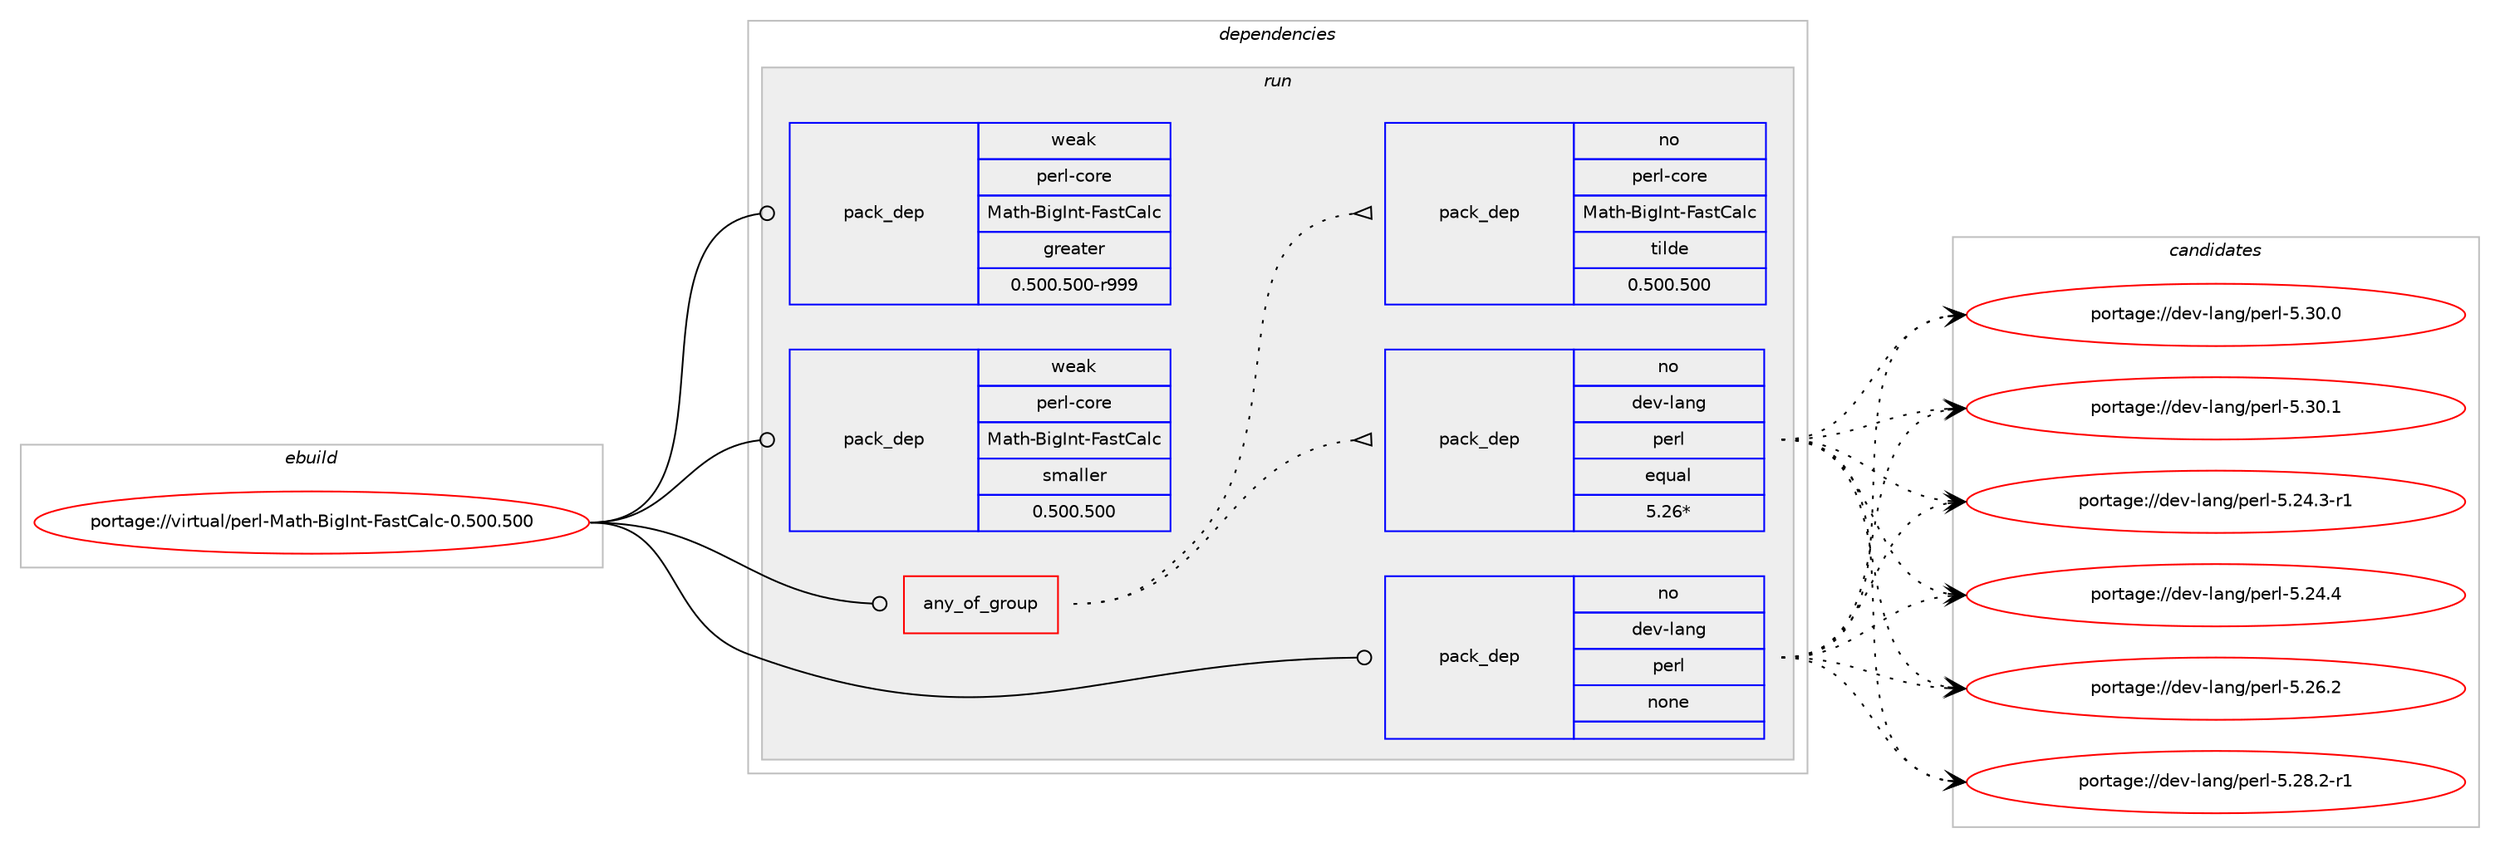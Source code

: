digraph prolog {

# *************
# Graph options
# *************

newrank=true;
concentrate=true;
compound=true;
graph [rankdir=LR,fontname=Helvetica,fontsize=10,ranksep=1.5];#, ranksep=2.5, nodesep=0.2];
edge  [arrowhead=vee];
node  [fontname=Helvetica,fontsize=10];

# **********
# The ebuild
# **********

subgraph cluster_leftcol {
color=gray;
rank=same;
label=<<i>ebuild</i>>;
id [label="portage://virtual/perl-Math-BigInt-FastCalc-0.500.500", color=red, width=4, href="../virtual/perl-Math-BigInt-FastCalc-0.500.500.svg"];
}

# ****************
# The dependencies
# ****************

subgraph cluster_midcol {
color=gray;
label=<<i>dependencies</i>>;
subgraph cluster_compile {
fillcolor="#eeeeee";
style=filled;
label=<<i>compile</i>>;
}
subgraph cluster_compileandrun {
fillcolor="#eeeeee";
style=filled;
label=<<i>compile and run</i>>;
}
subgraph cluster_run {
fillcolor="#eeeeee";
style=filled;
label=<<i>run</i>>;
subgraph any7289 {
dependency434920 [label=<<TABLE BORDER="0" CELLBORDER="1" CELLSPACING="0" CELLPADDING="4"><TR><TD CELLPADDING="10">any_of_group</TD></TR></TABLE>>, shape=none, color=red];subgraph pack322388 {
dependency434921 [label=<<TABLE BORDER="0" CELLBORDER="1" CELLSPACING="0" CELLPADDING="4" WIDTH="220"><TR><TD ROWSPAN="6" CELLPADDING="30">pack_dep</TD></TR><TR><TD WIDTH="110">no</TD></TR><TR><TD>dev-lang</TD></TR><TR><TD>perl</TD></TR><TR><TD>equal</TD></TR><TR><TD>5.26*</TD></TR></TABLE>>, shape=none, color=blue];
}
dependency434920:e -> dependency434921:w [weight=20,style="dotted",arrowhead="oinv"];
subgraph pack322389 {
dependency434922 [label=<<TABLE BORDER="0" CELLBORDER="1" CELLSPACING="0" CELLPADDING="4" WIDTH="220"><TR><TD ROWSPAN="6" CELLPADDING="30">pack_dep</TD></TR><TR><TD WIDTH="110">no</TD></TR><TR><TD>perl-core</TD></TR><TR><TD>Math-BigInt-FastCalc</TD></TR><TR><TD>tilde</TD></TR><TR><TD>0.500.500</TD></TR></TABLE>>, shape=none, color=blue];
}
dependency434920:e -> dependency434922:w [weight=20,style="dotted",arrowhead="oinv"];
}
id:e -> dependency434920:w [weight=20,style="solid",arrowhead="odot"];
subgraph pack322390 {
dependency434923 [label=<<TABLE BORDER="0" CELLBORDER="1" CELLSPACING="0" CELLPADDING="4" WIDTH="220"><TR><TD ROWSPAN="6" CELLPADDING="30">pack_dep</TD></TR><TR><TD WIDTH="110">no</TD></TR><TR><TD>dev-lang</TD></TR><TR><TD>perl</TD></TR><TR><TD>none</TD></TR><TR><TD></TD></TR></TABLE>>, shape=none, color=blue];
}
id:e -> dependency434923:w [weight=20,style="solid",arrowhead="odot"];
subgraph pack322391 {
dependency434924 [label=<<TABLE BORDER="0" CELLBORDER="1" CELLSPACING="0" CELLPADDING="4" WIDTH="220"><TR><TD ROWSPAN="6" CELLPADDING="30">pack_dep</TD></TR><TR><TD WIDTH="110">weak</TD></TR><TR><TD>perl-core</TD></TR><TR><TD>Math-BigInt-FastCalc</TD></TR><TR><TD>greater</TD></TR><TR><TD>0.500.500-r999</TD></TR></TABLE>>, shape=none, color=blue];
}
id:e -> dependency434924:w [weight=20,style="solid",arrowhead="odot"];
subgraph pack322392 {
dependency434925 [label=<<TABLE BORDER="0" CELLBORDER="1" CELLSPACING="0" CELLPADDING="4" WIDTH="220"><TR><TD ROWSPAN="6" CELLPADDING="30">pack_dep</TD></TR><TR><TD WIDTH="110">weak</TD></TR><TR><TD>perl-core</TD></TR><TR><TD>Math-BigInt-FastCalc</TD></TR><TR><TD>smaller</TD></TR><TR><TD>0.500.500</TD></TR></TABLE>>, shape=none, color=blue];
}
id:e -> dependency434925:w [weight=20,style="solid",arrowhead="odot"];
}
}

# **************
# The candidates
# **************

subgraph cluster_choices {
rank=same;
color=gray;
label=<<i>candidates</i>>;

subgraph choice322388 {
color=black;
nodesep=1;
choiceportage100101118451089711010347112101114108455346505246514511449 [label="portage://dev-lang/perl-5.24.3-r1", color=red, width=4,href="../dev-lang/perl-5.24.3-r1.svg"];
choiceportage10010111845108971101034711210111410845534650524652 [label="portage://dev-lang/perl-5.24.4", color=red, width=4,href="../dev-lang/perl-5.24.4.svg"];
choiceportage10010111845108971101034711210111410845534650544650 [label="portage://dev-lang/perl-5.26.2", color=red, width=4,href="../dev-lang/perl-5.26.2.svg"];
choiceportage100101118451089711010347112101114108455346505646504511449 [label="portage://dev-lang/perl-5.28.2-r1", color=red, width=4,href="../dev-lang/perl-5.28.2-r1.svg"];
choiceportage10010111845108971101034711210111410845534651484648 [label="portage://dev-lang/perl-5.30.0", color=red, width=4,href="../dev-lang/perl-5.30.0.svg"];
choiceportage10010111845108971101034711210111410845534651484649 [label="portage://dev-lang/perl-5.30.1", color=red, width=4,href="../dev-lang/perl-5.30.1.svg"];
dependency434921:e -> choiceportage100101118451089711010347112101114108455346505246514511449:w [style=dotted,weight="100"];
dependency434921:e -> choiceportage10010111845108971101034711210111410845534650524652:w [style=dotted,weight="100"];
dependency434921:e -> choiceportage10010111845108971101034711210111410845534650544650:w [style=dotted,weight="100"];
dependency434921:e -> choiceportage100101118451089711010347112101114108455346505646504511449:w [style=dotted,weight="100"];
dependency434921:e -> choiceportage10010111845108971101034711210111410845534651484648:w [style=dotted,weight="100"];
dependency434921:e -> choiceportage10010111845108971101034711210111410845534651484649:w [style=dotted,weight="100"];
}
subgraph choice322389 {
color=black;
nodesep=1;
}
subgraph choice322390 {
color=black;
nodesep=1;
choiceportage100101118451089711010347112101114108455346505246514511449 [label="portage://dev-lang/perl-5.24.3-r1", color=red, width=4,href="../dev-lang/perl-5.24.3-r1.svg"];
choiceportage10010111845108971101034711210111410845534650524652 [label="portage://dev-lang/perl-5.24.4", color=red, width=4,href="../dev-lang/perl-5.24.4.svg"];
choiceportage10010111845108971101034711210111410845534650544650 [label="portage://dev-lang/perl-5.26.2", color=red, width=4,href="../dev-lang/perl-5.26.2.svg"];
choiceportage100101118451089711010347112101114108455346505646504511449 [label="portage://dev-lang/perl-5.28.2-r1", color=red, width=4,href="../dev-lang/perl-5.28.2-r1.svg"];
choiceportage10010111845108971101034711210111410845534651484648 [label="portage://dev-lang/perl-5.30.0", color=red, width=4,href="../dev-lang/perl-5.30.0.svg"];
choiceportage10010111845108971101034711210111410845534651484649 [label="portage://dev-lang/perl-5.30.1", color=red, width=4,href="../dev-lang/perl-5.30.1.svg"];
dependency434923:e -> choiceportage100101118451089711010347112101114108455346505246514511449:w [style=dotted,weight="100"];
dependency434923:e -> choiceportage10010111845108971101034711210111410845534650524652:w [style=dotted,weight="100"];
dependency434923:e -> choiceportage10010111845108971101034711210111410845534650544650:w [style=dotted,weight="100"];
dependency434923:e -> choiceportage100101118451089711010347112101114108455346505646504511449:w [style=dotted,weight="100"];
dependency434923:e -> choiceportage10010111845108971101034711210111410845534651484648:w [style=dotted,weight="100"];
dependency434923:e -> choiceportage10010111845108971101034711210111410845534651484649:w [style=dotted,weight="100"];
}
subgraph choice322391 {
color=black;
nodesep=1;
}
subgraph choice322392 {
color=black;
nodesep=1;
}
}

}
